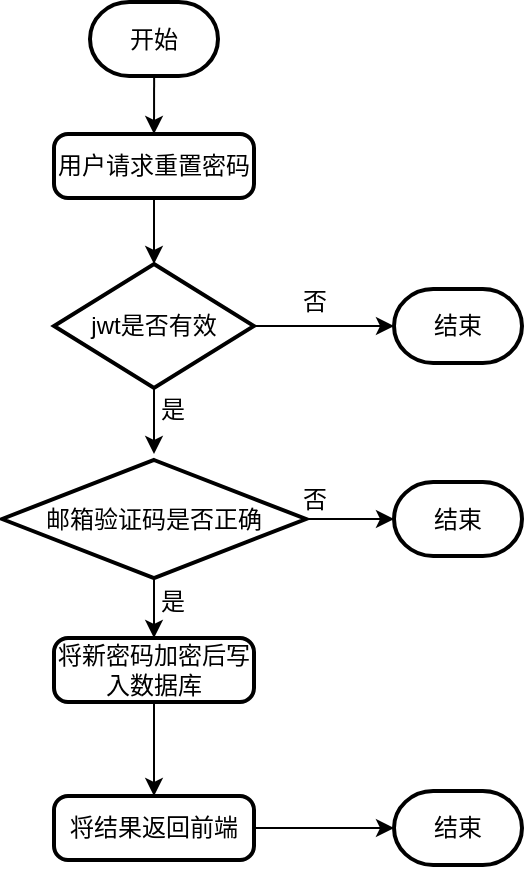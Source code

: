 <mxfile version="19.0.0" type="github">
  <diagram id="DdfptP7U5ytf-Oi-totU" name="第 1 页">
    <mxGraphModel dx="1038" dy="539" grid="0" gridSize="10" guides="1" tooltips="1" connect="1" arrows="1" fold="1" page="1" pageScale="1" pageWidth="827" pageHeight="1169" math="0" shadow="0">
      <root>
        <mxCell id="0" />
        <mxCell id="1" parent="0" />
        <mxCell id="zFHILPC0bnQTBAD-vmmx-1" style="edgeStyle=orthogonalEdgeStyle;rounded=0;orthogonalLoop=1;jettySize=auto;html=1;entryX=0.5;entryY=0;entryDx=0;entryDy=0;" edge="1" parent="1" target="zFHILPC0bnQTBAD-vmmx-3">
          <mxGeometry relative="1" as="geometry">
            <mxPoint x="360.059" y="62" as="sourcePoint" />
          </mxGeometry>
        </mxCell>
        <mxCell id="zFHILPC0bnQTBAD-vmmx-2" style="edgeStyle=orthogonalEdgeStyle;rounded=0;orthogonalLoop=1;jettySize=auto;html=1;entryX=0.5;entryY=0;entryDx=0;entryDy=0;entryPerimeter=0;" edge="1" parent="1" source="zFHILPC0bnQTBAD-vmmx-3" target="zFHILPC0bnQTBAD-vmmx-6">
          <mxGeometry relative="1" as="geometry" />
        </mxCell>
        <mxCell id="zFHILPC0bnQTBAD-vmmx-3" value="用户请求重置密码" style="rounded=1;whiteSpace=wrap;html=1;absoluteArcSize=1;arcSize=14;strokeWidth=2;" vertex="1" parent="1">
          <mxGeometry x="310" y="91" width="100" height="32" as="geometry" />
        </mxCell>
        <mxCell id="zFHILPC0bnQTBAD-vmmx-4" style="edgeStyle=orthogonalEdgeStyle;rounded=0;orthogonalLoop=1;jettySize=auto;html=1;entryX=0;entryY=0.5;entryDx=0;entryDy=0;entryPerimeter=0;" edge="1" parent="1" source="zFHILPC0bnQTBAD-vmmx-6" target="zFHILPC0bnQTBAD-vmmx-7">
          <mxGeometry relative="1" as="geometry" />
        </mxCell>
        <mxCell id="zFHILPC0bnQTBAD-vmmx-23" style="edgeStyle=orthogonalEdgeStyle;rounded=0;orthogonalLoop=1;jettySize=auto;html=1;entryX=0.5;entryY=0;entryDx=0;entryDy=0;" edge="1" parent="1" source="zFHILPC0bnQTBAD-vmmx-6">
          <mxGeometry relative="1" as="geometry">
            <mxPoint x="360" y="251" as="targetPoint" />
          </mxGeometry>
        </mxCell>
        <mxCell id="zFHILPC0bnQTBAD-vmmx-6" value="jwt是否有效" style="strokeWidth=2;html=1;shape=mxgraph.flowchart.decision;whiteSpace=wrap;" vertex="1" parent="1">
          <mxGeometry x="310" y="156" width="100" height="62" as="geometry" />
        </mxCell>
        <mxCell id="zFHILPC0bnQTBAD-vmmx-7" value="结束" style="strokeWidth=2;html=1;shape=mxgraph.flowchart.terminator;whiteSpace=wrap;" vertex="1" parent="1">
          <mxGeometry x="480" y="168.5" width="64" height="37" as="geometry" />
        </mxCell>
        <mxCell id="zFHILPC0bnQTBAD-vmmx-8" value="否" style="text;html=1;align=center;verticalAlign=middle;resizable=0;points=[];autosize=1;strokeColor=none;fillColor=none;" vertex="1" parent="1">
          <mxGeometry x="429" y="166" width="22" height="18" as="geometry" />
        </mxCell>
        <mxCell id="zFHILPC0bnQTBAD-vmmx-9" style="edgeStyle=orthogonalEdgeStyle;rounded=0;orthogonalLoop=1;jettySize=auto;html=1;entryX=0;entryY=0.5;entryDx=0;entryDy=0;entryPerimeter=0;" edge="1" parent="1" source="zFHILPC0bnQTBAD-vmmx-10" target="zFHILPC0bnQTBAD-vmmx-11">
          <mxGeometry relative="1" as="geometry" />
        </mxCell>
        <mxCell id="zFHILPC0bnQTBAD-vmmx-10" value="将结果返回前端" style="rounded=1;whiteSpace=wrap;html=1;absoluteArcSize=1;arcSize=14;strokeWidth=2;" vertex="1" parent="1">
          <mxGeometry x="310" y="422" width="100" height="32" as="geometry" />
        </mxCell>
        <mxCell id="zFHILPC0bnQTBAD-vmmx-11" value="结束" style="strokeWidth=2;html=1;shape=mxgraph.flowchart.terminator;whiteSpace=wrap;" vertex="1" parent="1">
          <mxGeometry x="480" y="419.5" width="64" height="37" as="geometry" />
        </mxCell>
        <mxCell id="zFHILPC0bnQTBAD-vmmx-12" value="是" style="text;html=1;align=center;verticalAlign=middle;resizable=0;points=[];autosize=1;strokeColor=none;fillColor=none;" vertex="1" parent="1">
          <mxGeometry x="358" y="220" width="22" height="18" as="geometry" />
        </mxCell>
        <mxCell id="zFHILPC0bnQTBAD-vmmx-13" style="edgeStyle=orthogonalEdgeStyle;rounded=0;orthogonalLoop=1;jettySize=auto;html=1;entryX=0;entryY=0.5;entryDx=0;entryDy=0;entryPerimeter=0;" edge="1" parent="1" source="zFHILPC0bnQTBAD-vmmx-15" target="zFHILPC0bnQTBAD-vmmx-16">
          <mxGeometry relative="1" as="geometry" />
        </mxCell>
        <mxCell id="zFHILPC0bnQTBAD-vmmx-14" style="edgeStyle=orthogonalEdgeStyle;rounded=0;orthogonalLoop=1;jettySize=auto;html=1;entryX=0.5;entryY=0;entryDx=0;entryDy=0;" edge="1" parent="1" source="zFHILPC0bnQTBAD-vmmx-15" target="zFHILPC0bnQTBAD-vmmx-19">
          <mxGeometry relative="1" as="geometry" />
        </mxCell>
        <mxCell id="zFHILPC0bnQTBAD-vmmx-15" value="邮箱验证码是否正确" style="strokeWidth=2;html=1;shape=mxgraph.flowchart.decision;whiteSpace=wrap;" vertex="1" parent="1">
          <mxGeometry x="284" y="254" width="152" height="59" as="geometry" />
        </mxCell>
        <mxCell id="zFHILPC0bnQTBAD-vmmx-16" value="结束" style="strokeWidth=2;html=1;shape=mxgraph.flowchart.terminator;whiteSpace=wrap;" vertex="1" parent="1">
          <mxGeometry x="480" y="265" width="64" height="37" as="geometry" />
        </mxCell>
        <mxCell id="zFHILPC0bnQTBAD-vmmx-17" value="否" style="text;html=1;align=center;verticalAlign=middle;resizable=0;points=[];autosize=1;strokeColor=none;fillColor=none;" vertex="1" parent="1">
          <mxGeometry x="429" y="265" width="22" height="18" as="geometry" />
        </mxCell>
        <mxCell id="zFHILPC0bnQTBAD-vmmx-18" style="edgeStyle=orthogonalEdgeStyle;rounded=0;orthogonalLoop=1;jettySize=auto;html=1;entryX=0.5;entryY=0;entryDx=0;entryDy=0;" edge="1" parent="1" source="zFHILPC0bnQTBAD-vmmx-19" target="zFHILPC0bnQTBAD-vmmx-10">
          <mxGeometry relative="1" as="geometry" />
        </mxCell>
        <mxCell id="zFHILPC0bnQTBAD-vmmx-19" value="将新密码加密后写入数据库" style="rounded=1;whiteSpace=wrap;html=1;absoluteArcSize=1;arcSize=14;strokeWidth=2;" vertex="1" parent="1">
          <mxGeometry x="310" y="343" width="100" height="32" as="geometry" />
        </mxCell>
        <mxCell id="zFHILPC0bnQTBAD-vmmx-20" value="是" style="text;html=1;align=center;verticalAlign=middle;resizable=0;points=[];autosize=1;strokeColor=none;fillColor=none;" vertex="1" parent="1">
          <mxGeometry x="358" y="316" width="22" height="18" as="geometry" />
        </mxCell>
        <mxCell id="zFHILPC0bnQTBAD-vmmx-21" value="开始" style="strokeWidth=2;html=1;shape=mxgraph.flowchart.terminator;whiteSpace=wrap;" vertex="1" parent="1">
          <mxGeometry x="328" y="25" width="64" height="37" as="geometry" />
        </mxCell>
      </root>
    </mxGraphModel>
  </diagram>
</mxfile>
